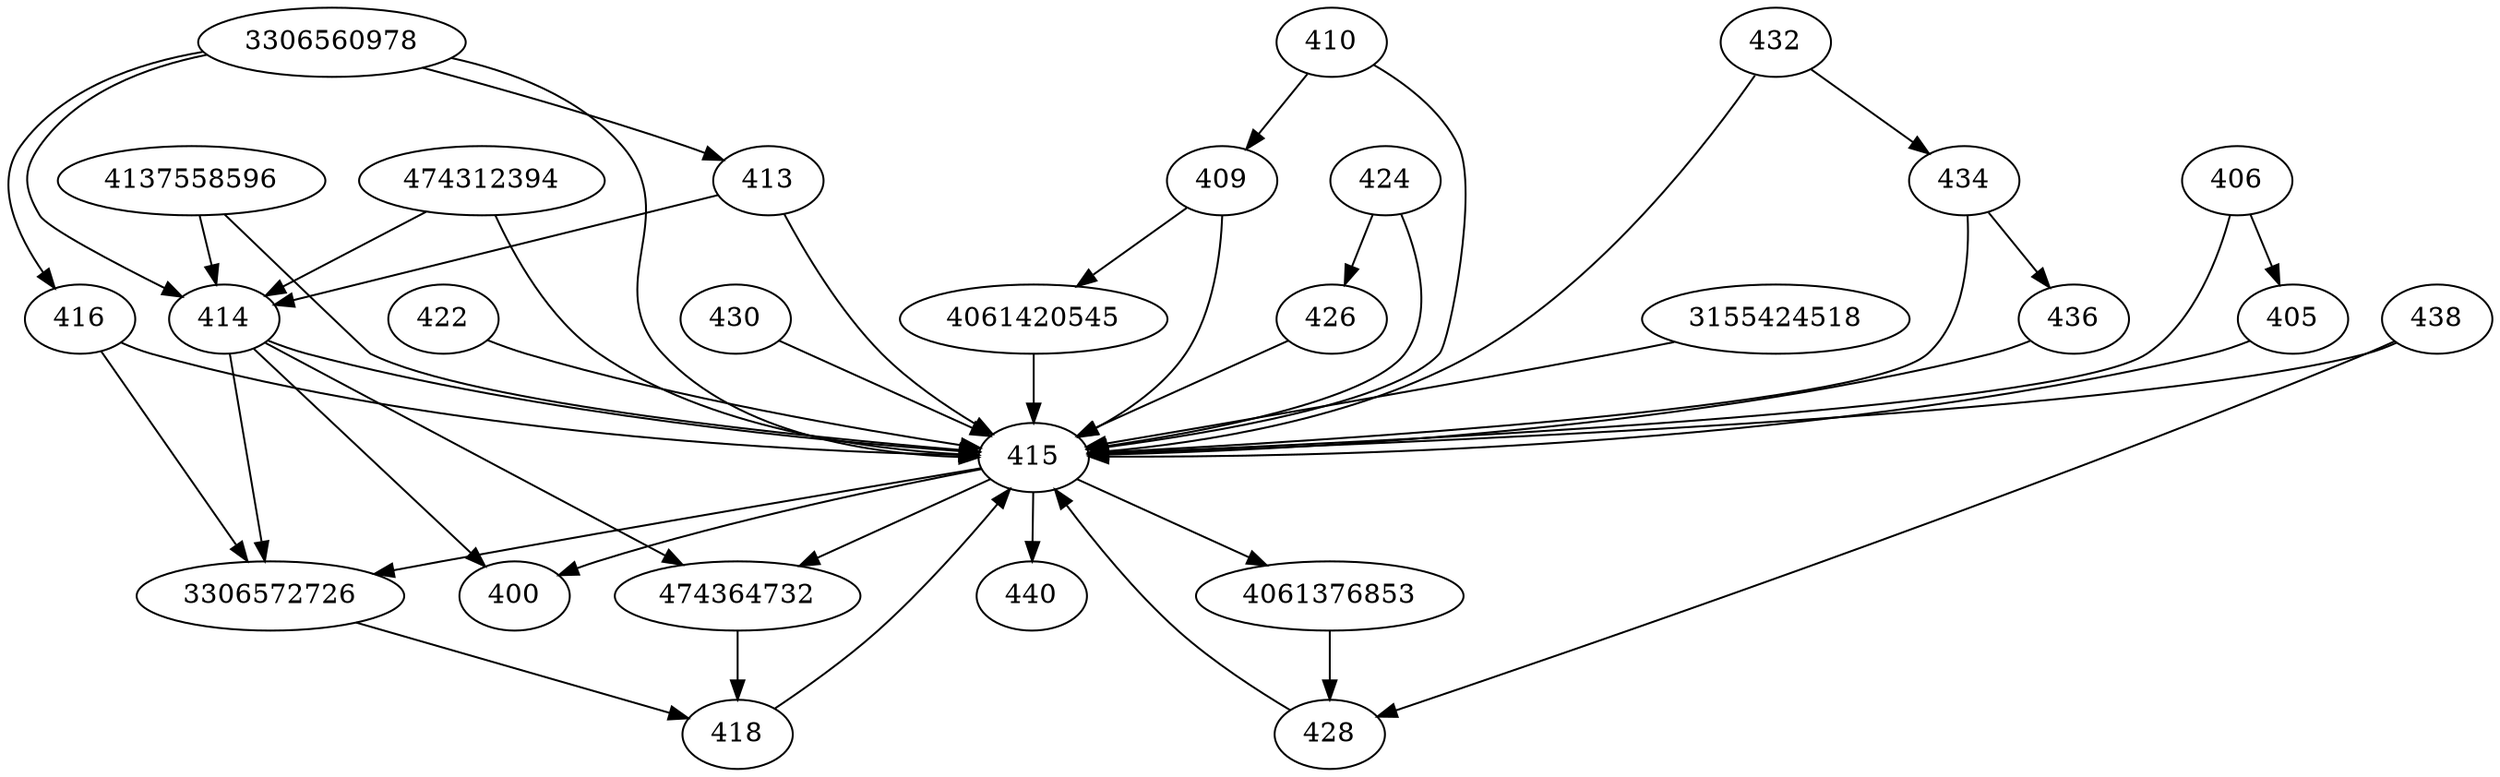 strict digraph  {
4061420545;
3155424518;
400;
405;
406;
409;
410;
413;
414;
415;
416;
418;
422;
424;
426;
428;
430;
432;
434;
436;
438;
3306572726;
440;
474364732;
4137558596;
474312394;
3306560978;
4061376853;
4061420545 -> 415;
3155424518 -> 415;
405 -> 415;
406 -> 415;
406 -> 405;
409 -> 415;
409 -> 4061420545;
410 -> 409;
410 -> 415;
413 -> 414;
413 -> 415;
414 -> 400;
414 -> 3306572726;
414 -> 415;
414 -> 474364732;
415 -> 400;
415 -> 3306572726;
415 -> 440;
415 -> 4061376853;
415 -> 474364732;
416 -> 3306572726;
416 -> 415;
418 -> 415;
422 -> 415;
424 -> 426;
424 -> 415;
426 -> 415;
428 -> 415;
430 -> 415;
432 -> 415;
432 -> 434;
434 -> 415;
434 -> 436;
436 -> 415;
438 -> 428;
438 -> 415;
3306572726 -> 418;
474364732 -> 418;
4137558596 -> 414;
4137558596 -> 415;
474312394 -> 414;
474312394 -> 415;
3306560978 -> 413;
3306560978 -> 414;
3306560978 -> 415;
3306560978 -> 416;
4061376853 -> 428;
}
